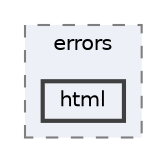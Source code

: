 digraph "views/errors/html"
{
 // LATEX_PDF_SIZE
  bgcolor="transparent";
  edge [fontname=Helvetica,fontsize=10,labelfontname=Helvetica,labelfontsize=10];
  node [fontname=Helvetica,fontsize=10,shape=box,height=0.2,width=0.4];
  compound=true
  subgraph clusterdir_876412d10179becaa1d484de07a5971e {
    graph [ bgcolor="#edf0f7", pencolor="grey50", label="errors", fontname=Helvetica,fontsize=10 style="filled,dashed", URL="dir_876412d10179becaa1d484de07a5971e.html",tooltip=""]
  dir_ab74f59ca20c3a4efc95a9f9b34fcf5c [label="html", fillcolor="#edf0f7", color="grey25", style="filled,bold", URL="dir_ab74f59ca20c3a4efc95a9f9b34fcf5c.html",tooltip=""];
  }
}

